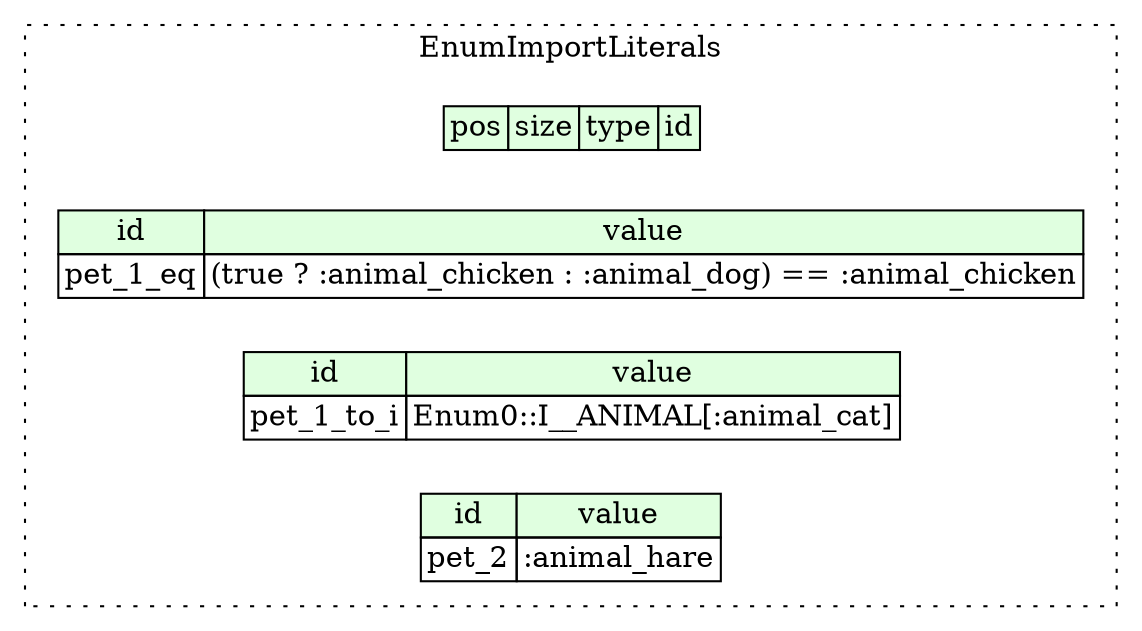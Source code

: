 digraph {
	rankdir=LR;
	node [shape=plaintext];
	subgraph cluster__enum_import_literals {
		label="EnumImportLiterals";
		graph[style=dotted];

		enum_import_literals__seq [label=<<TABLE BORDER="0" CELLBORDER="1" CELLSPACING="0">
			<TR><TD BGCOLOR="#E0FFE0">pos</TD><TD BGCOLOR="#E0FFE0">size</TD><TD BGCOLOR="#E0FFE0">type</TD><TD BGCOLOR="#E0FFE0">id</TD></TR>
		</TABLE>>];
		enum_import_literals__inst__pet_1_eq [label=<<TABLE BORDER="0" CELLBORDER="1" CELLSPACING="0">
			<TR><TD BGCOLOR="#E0FFE0">id</TD><TD BGCOLOR="#E0FFE0">value</TD></TR>
			<TR><TD>pet_1_eq</TD><TD>(true ? :animal_chicken : :animal_dog) == :animal_chicken</TD></TR>
		</TABLE>>];
		enum_import_literals__inst__pet_1_to_i [label=<<TABLE BORDER="0" CELLBORDER="1" CELLSPACING="0">
			<TR><TD BGCOLOR="#E0FFE0">id</TD><TD BGCOLOR="#E0FFE0">value</TD></TR>
			<TR><TD>pet_1_to_i</TD><TD>Enum0::I__ANIMAL[:animal_cat]</TD></TR>
		</TABLE>>];
		enum_import_literals__inst__pet_2 [label=<<TABLE BORDER="0" CELLBORDER="1" CELLSPACING="0">
			<TR><TD BGCOLOR="#E0FFE0">id</TD><TD BGCOLOR="#E0FFE0">value</TD></TR>
			<TR><TD>pet_2</TD><TD>:animal_hare</TD></TR>
		</TABLE>>];
	}
}
